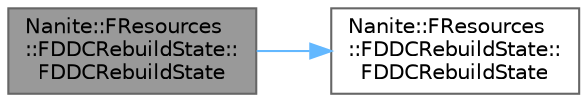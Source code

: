 digraph "Nanite::FResources::FDDCRebuildState::FDDCRebuildState"
{
 // INTERACTIVE_SVG=YES
 // LATEX_PDF_SIZE
  bgcolor="transparent";
  edge [fontname=Helvetica,fontsize=10,labelfontname=Helvetica,labelfontsize=10];
  node [fontname=Helvetica,fontsize=10,shape=box,height=0.2,width=0.4];
  rankdir="LR";
  Node1 [id="Node000001",label="Nanite::FResources\l::FDDCRebuildState::\lFDDCRebuildState",height=0.2,width=0.4,color="gray40", fillcolor="grey60", style="filled", fontcolor="black",tooltip=" "];
  Node1 -> Node2 [id="edge1_Node000001_Node000002",color="steelblue1",style="solid",tooltip=" "];
  Node2 [id="Node000002",label="Nanite::FResources\l::FDDCRebuildState::\lFDDCRebuildState",height=0.2,width=0.4,color="grey40", fillcolor="white", style="filled",URL="$d9/d72/structNanite_1_1FResources_1_1FDDCRebuildState.html#a2c79dc57605621ebdd642f72423f2ab5",tooltip=" "];
}
